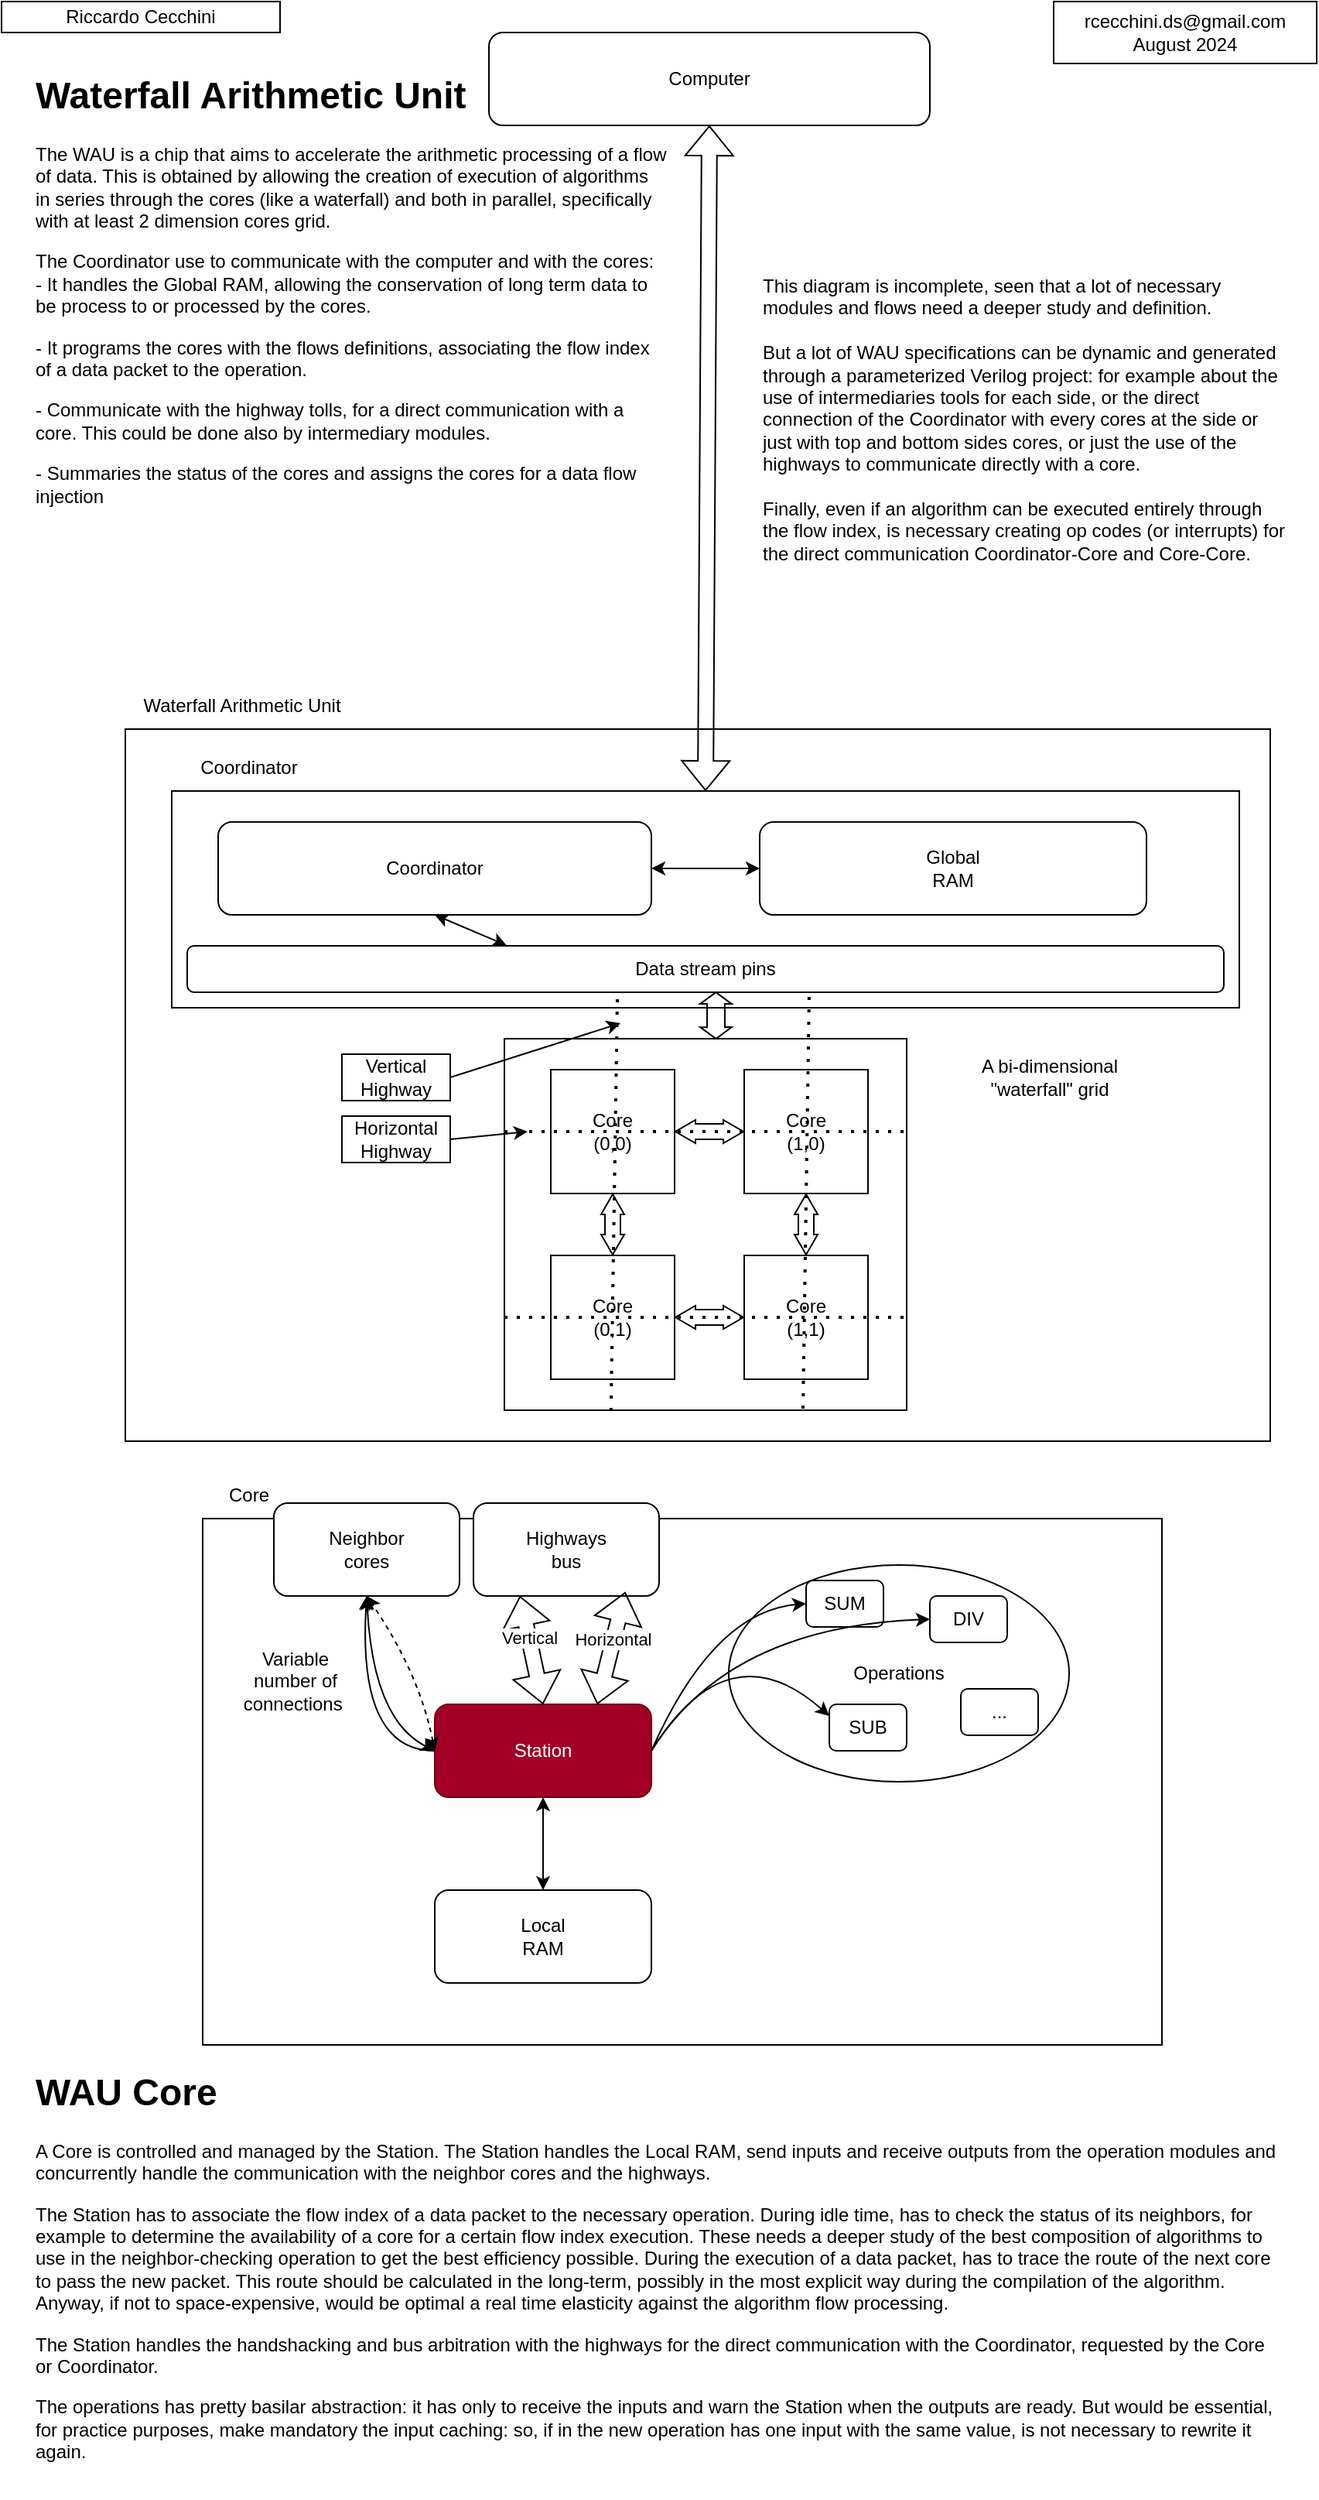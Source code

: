 <mxfile version="24.7.5">
  <diagram id="kgpKYQtTHZ0yAKxKKP6v" name="Page-1">
    <mxGraphModel dx="1061" dy="880" grid="1" gridSize="10" guides="1" tooltips="1" connect="1" arrows="1" fold="1" page="1" pageScale="1" pageWidth="850" pageHeight="1100" math="0" shadow="0">
      <root>
        <mxCell id="0" />
        <mxCell id="1" parent="0" />
        <mxCell id="smZs9LBDk2R17sqPMu-4-3" value="" style="rounded=0;whiteSpace=wrap;html=1;" vertex="1" parent="1">
          <mxGeometry x="80" y="470" width="740" height="460" as="geometry" />
        </mxCell>
        <mxCell id="smZs9LBDk2R17sqPMu-4-4" value="Waterfall Arithmetic Unit" style="text;html=1;align=center;verticalAlign=middle;resizable=0;points=[];autosize=1;strokeColor=none;fillColor=none;" vertex="1" parent="1">
          <mxGeometry x="80" y="440" width="150" height="30" as="geometry" />
        </mxCell>
        <mxCell id="smZs9LBDk2R17sqPMu-4-5" value="Computer" style="rounded=1;whiteSpace=wrap;html=1;" vertex="1" parent="1">
          <mxGeometry x="315" y="20" width="285" height="60" as="geometry" />
        </mxCell>
        <mxCell id="smZs9LBDk2R17sqPMu-4-6" value="" style="rounded=0;whiteSpace=wrap;html=1;" vertex="1" parent="1">
          <mxGeometry x="110" y="510" width="690" height="140" as="geometry" />
        </mxCell>
        <mxCell id="smZs9LBDk2R17sqPMu-4-7" value="Coordinator" style="text;html=1;align=center;verticalAlign=middle;whiteSpace=wrap;rounded=0;" vertex="1" parent="1">
          <mxGeometry x="110" y="480" width="100" height="30" as="geometry" />
        </mxCell>
        <mxCell id="smZs9LBDk2R17sqPMu-4-8" value="" style="shape=flexArrow;endArrow=classic;startArrow=classic;html=1;rounded=0;entryX=0.5;entryY=1;entryDx=0;entryDy=0;exitX=0.5;exitY=0;exitDx=0;exitDy=0;" edge="1" parent="1" source="smZs9LBDk2R17sqPMu-4-6" target="smZs9LBDk2R17sqPMu-4-5">
          <mxGeometry width="100" height="100" relative="1" as="geometry">
            <mxPoint x="380" y="630" as="sourcePoint" />
            <mxPoint x="480" y="530" as="targetPoint" />
          </mxGeometry>
        </mxCell>
        <mxCell id="smZs9LBDk2R17sqPMu-4-9" value="Global&lt;div&gt;RAM&lt;/div&gt;" style="rounded=1;whiteSpace=wrap;html=1;" vertex="1" parent="1">
          <mxGeometry x="490" y="530" width="250" height="60" as="geometry" />
        </mxCell>
        <mxCell id="smZs9LBDk2R17sqPMu-4-10" value="Data stream pins" style="rounded=1;whiteSpace=wrap;html=1;" vertex="1" parent="1">
          <mxGeometry x="120" y="610" width="670" height="30" as="geometry" />
        </mxCell>
        <mxCell id="smZs9LBDk2R17sqPMu-4-22" value="" style="group" vertex="1" connectable="0" parent="1">
          <mxGeometry x="325" y="670" width="260" height="240" as="geometry" />
        </mxCell>
        <mxCell id="smZs9LBDk2R17sqPMu-4-11" value="" style="rounded=0;whiteSpace=wrap;html=1;" vertex="1" parent="smZs9LBDk2R17sqPMu-4-22">
          <mxGeometry width="260" height="240" as="geometry" />
        </mxCell>
        <mxCell id="smZs9LBDk2R17sqPMu-4-12" value="Core&lt;div&gt;(0,0)&lt;/div&gt;" style="whiteSpace=wrap;html=1;aspect=fixed;" vertex="1" parent="smZs9LBDk2R17sqPMu-4-22">
          <mxGeometry x="30" y="20" width="80" height="80" as="geometry" />
        </mxCell>
        <mxCell id="smZs9LBDk2R17sqPMu-4-13" value="Core&lt;div&gt;(1,0)&lt;/div&gt;" style="whiteSpace=wrap;html=1;aspect=fixed;" vertex="1" parent="smZs9LBDk2R17sqPMu-4-22">
          <mxGeometry x="155" y="20" width="80" height="80" as="geometry" />
        </mxCell>
        <mxCell id="smZs9LBDk2R17sqPMu-4-14" value="Core&lt;div&gt;(0,1)&lt;/div&gt;" style="whiteSpace=wrap;html=1;aspect=fixed;" vertex="1" parent="smZs9LBDk2R17sqPMu-4-22">
          <mxGeometry x="30" y="140" width="80" height="80" as="geometry" />
        </mxCell>
        <mxCell id="smZs9LBDk2R17sqPMu-4-15" value="Core&lt;div&gt;(1,1)&lt;/div&gt;" style="whiteSpace=wrap;html=1;aspect=fixed;" vertex="1" parent="smZs9LBDk2R17sqPMu-4-22">
          <mxGeometry x="155" y="140" width="80" height="80" as="geometry" />
        </mxCell>
        <mxCell id="smZs9LBDk2R17sqPMu-4-16" value="" style="shape=flexArrow;endArrow=classic;startArrow=classic;html=1;rounded=0;entryX=0.5;entryY=0;entryDx=0;entryDy=0;startSize=4;endSize=4;startWidth=4;endWidth=4;" edge="1" parent="smZs9LBDk2R17sqPMu-4-22" source="smZs9LBDk2R17sqPMu-4-12" target="smZs9LBDk2R17sqPMu-4-14">
          <mxGeometry width="100" height="100" relative="1" as="geometry">
            <mxPoint x="110" y="-40" as="sourcePoint" />
            <mxPoint x="210" y="-140" as="targetPoint" />
          </mxGeometry>
        </mxCell>
        <mxCell id="smZs9LBDk2R17sqPMu-4-17" value="" style="shape=flexArrow;endArrow=classic;startArrow=classic;html=1;rounded=0;entryX=0.5;entryY=0;entryDx=0;entryDy=0;startSize=4;endSize=4;startWidth=4;endWidth=4;exitX=0.5;exitY=1;exitDx=0;exitDy=0;" edge="1" parent="smZs9LBDk2R17sqPMu-4-22" source="smZs9LBDk2R17sqPMu-4-13" target="smZs9LBDk2R17sqPMu-4-15">
          <mxGeometry width="100" height="100" relative="1" as="geometry">
            <mxPoint x="80" y="110" as="sourcePoint" />
            <mxPoint x="80" y="150" as="targetPoint" />
            <Array as="points" />
          </mxGeometry>
        </mxCell>
        <mxCell id="smZs9LBDk2R17sqPMu-4-18" value="" style="shape=flexArrow;endArrow=classic;startArrow=classic;html=1;rounded=0;entryX=1;entryY=0.5;entryDx=0;entryDy=0;startSize=4;endSize=4;startWidth=4;endWidth=4;exitX=0;exitY=0.5;exitDx=0;exitDy=0;" edge="1" parent="smZs9LBDk2R17sqPMu-4-22" source="smZs9LBDk2R17sqPMu-4-13" target="smZs9LBDk2R17sqPMu-4-12">
          <mxGeometry width="100" height="100" relative="1" as="geometry">
            <mxPoint x="80" y="110" as="sourcePoint" />
            <mxPoint x="80" y="150" as="targetPoint" />
          </mxGeometry>
        </mxCell>
        <mxCell id="smZs9LBDk2R17sqPMu-4-19" value="" style="shape=flexArrow;endArrow=classic;startArrow=classic;html=1;rounded=0;entryX=1;entryY=0.5;entryDx=0;entryDy=0;startSize=4;endSize=4;startWidth=4;endWidth=4;exitX=0;exitY=0.5;exitDx=0;exitDy=0;" edge="1" parent="smZs9LBDk2R17sqPMu-4-22" source="smZs9LBDk2R17sqPMu-4-15" target="smZs9LBDk2R17sqPMu-4-14">
          <mxGeometry width="100" height="100" relative="1" as="geometry">
            <mxPoint x="165" y="70" as="sourcePoint" />
            <mxPoint x="120" y="70" as="targetPoint" />
          </mxGeometry>
        </mxCell>
        <mxCell id="smZs9LBDk2R17sqPMu-4-25" value="" style="endArrow=none;dashed=1;html=1;dashPattern=1 3;strokeWidth=2;rounded=0;entryX=1;entryY=0.25;entryDx=0;entryDy=0;exitX=0;exitY=0.25;exitDx=0;exitDy=0;" edge="1" parent="smZs9LBDk2R17sqPMu-4-22" source="smZs9LBDk2R17sqPMu-4-11" target="smZs9LBDk2R17sqPMu-4-11">
          <mxGeometry width="50" height="50" relative="1" as="geometry">
            <mxPoint x="55" y="60" as="sourcePoint" />
            <mxPoint x="105" y="10" as="targetPoint" />
          </mxGeometry>
        </mxCell>
        <mxCell id="smZs9LBDk2R17sqPMu-4-26" value="" style="endArrow=none;dashed=1;html=1;dashPattern=1 3;strokeWidth=2;rounded=0;entryX=1;entryY=0.75;entryDx=0;entryDy=0;exitX=0;exitY=0.75;exitDx=0;exitDy=0;" edge="1" parent="smZs9LBDk2R17sqPMu-4-22" source="smZs9LBDk2R17sqPMu-4-11" target="smZs9LBDk2R17sqPMu-4-11">
          <mxGeometry width="50" height="50" relative="1" as="geometry">
            <mxPoint x="55" y="60" as="sourcePoint" />
            <mxPoint x="105" y="10" as="targetPoint" />
          </mxGeometry>
        </mxCell>
        <mxCell id="smZs9LBDk2R17sqPMu-4-23" value="" style="endArrow=none;dashed=1;html=1;dashPattern=1 3;strokeWidth=2;rounded=0;entryX=0.415;entryY=1.024;entryDx=0;entryDy=0;entryPerimeter=0;exitX=0.265;exitY=1.002;exitDx=0;exitDy=0;exitPerimeter=0;" edge="1" parent="1" source="smZs9LBDk2R17sqPMu-4-11" target="smZs9LBDk2R17sqPMu-4-10">
          <mxGeometry width="50" height="50" relative="1" as="geometry">
            <mxPoint x="380" y="730" as="sourcePoint" />
            <mxPoint x="430" y="680" as="targetPoint" />
          </mxGeometry>
        </mxCell>
        <mxCell id="smZs9LBDk2R17sqPMu-4-24" value="" style="endArrow=none;dashed=1;html=1;dashPattern=1 3;strokeWidth=2;rounded=0;entryX=0.415;entryY=1.024;entryDx=0;entryDy=0;entryPerimeter=0;exitX=0.265;exitY=1.002;exitDx=0;exitDy=0;exitPerimeter=0;" edge="1" parent="1">
          <mxGeometry width="50" height="50" relative="1" as="geometry">
            <mxPoint x="518" y="909" as="sourcePoint" />
            <mxPoint x="522" y="640" as="targetPoint" />
          </mxGeometry>
        </mxCell>
        <mxCell id="smZs9LBDk2R17sqPMu-4-27" value="" style="endArrow=classic;html=1;rounded=0;exitX=1;exitY=0.5;exitDx=0;exitDy=0;" edge="1" parent="1" source="smZs9LBDk2R17sqPMu-4-28">
          <mxGeometry width="50" height="50" relative="1" as="geometry">
            <mxPoint x="380" y="730" as="sourcePoint" />
            <mxPoint x="400" y="660" as="targetPoint" />
          </mxGeometry>
        </mxCell>
        <mxCell id="smZs9LBDk2R17sqPMu-4-28" value="Vertical&lt;div&gt;Highway&lt;/div&gt;" style="text;html=1;align=center;verticalAlign=middle;whiteSpace=wrap;rounded=0;strokeColor=default;" vertex="1" parent="1">
          <mxGeometry x="220" y="680" width="70" height="30" as="geometry" />
        </mxCell>
        <mxCell id="smZs9LBDk2R17sqPMu-4-29" value="Horizontal&lt;div&gt;Highway&lt;/div&gt;" style="text;html=1;align=center;verticalAlign=middle;whiteSpace=wrap;rounded=0;strokeColor=default;" vertex="1" parent="1">
          <mxGeometry x="220" y="720" width="70" height="30" as="geometry" />
        </mxCell>
        <mxCell id="smZs9LBDk2R17sqPMu-4-30" value="" style="endArrow=classic;html=1;rounded=0;exitX=1;exitY=0.5;exitDx=0;exitDy=0;" edge="1" parent="1" source="smZs9LBDk2R17sqPMu-4-29">
          <mxGeometry width="50" height="50" relative="1" as="geometry">
            <mxPoint x="300" y="705" as="sourcePoint" />
            <mxPoint x="340" y="730" as="targetPoint" />
          </mxGeometry>
        </mxCell>
        <mxCell id="smZs9LBDk2R17sqPMu-4-31" value="A bi-dimensional&lt;div&gt;&quot;waterfall&quot; grid&lt;/div&gt;" style="text;html=1;align=center;verticalAlign=middle;whiteSpace=wrap;rounded=0;" vertex="1" parent="1">
          <mxGeometry x="600" y="680" width="155" height="30" as="geometry" />
        </mxCell>
        <mxCell id="smZs9LBDk2R17sqPMu-4-32" value="" style="shape=flexArrow;endArrow=classic;startArrow=classic;html=1;rounded=0;startWidth=7.826;startSize=2.141;endWidth=7.826;endSize=2.141;exitX=0.526;exitY=0.002;exitDx=0;exitDy=0;exitPerimeter=0;width=11.481;entryX=0.51;entryY=0.985;entryDx=0;entryDy=0;entryPerimeter=0;" edge="1" parent="1" source="smZs9LBDk2R17sqPMu-4-11" target="smZs9LBDk2R17sqPMu-4-10">
          <mxGeometry width="100" height="100" relative="1" as="geometry">
            <mxPoint x="360" y="740" as="sourcePoint" />
            <mxPoint x="460" y="640" as="targetPoint" />
          </mxGeometry>
        </mxCell>
        <mxCell id="smZs9LBDk2R17sqPMu-4-33" value="" style="rounded=0;whiteSpace=wrap;html=1;" vertex="1" parent="1">
          <mxGeometry x="130" y="980" width="620" height="340" as="geometry" />
        </mxCell>
        <mxCell id="smZs9LBDk2R17sqPMu-4-34" value="Core" style="text;html=1;align=center;verticalAlign=middle;whiteSpace=wrap;rounded=0;" vertex="1" parent="1">
          <mxGeometry x="130" y="950" width="60" height="30" as="geometry" />
        </mxCell>
        <mxCell id="smZs9LBDk2R17sqPMu-4-35" value="Operations" style="ellipse;whiteSpace=wrap;html=1;" vertex="1" parent="1">
          <mxGeometry x="470" y="1010" width="220" height="140" as="geometry" />
        </mxCell>
        <mxCell id="smZs9LBDk2R17sqPMu-4-36" value="SUM" style="rounded=1;whiteSpace=wrap;html=1;" vertex="1" parent="1">
          <mxGeometry x="520" y="1020" width="50" height="30" as="geometry" />
        </mxCell>
        <mxCell id="smZs9LBDk2R17sqPMu-4-37" value="DIV" style="rounded=1;whiteSpace=wrap;html=1;" vertex="1" parent="1">
          <mxGeometry x="600" y="1030" width="50" height="30" as="geometry" />
        </mxCell>
        <mxCell id="smZs9LBDk2R17sqPMu-4-38" value="SUB" style="rounded=1;whiteSpace=wrap;html=1;" vertex="1" parent="1">
          <mxGeometry x="535" y="1100" width="50" height="30" as="geometry" />
        </mxCell>
        <mxCell id="smZs9LBDk2R17sqPMu-4-39" value="..." style="rounded=1;whiteSpace=wrap;html=1;" vertex="1" parent="1">
          <mxGeometry x="620" y="1090" width="50" height="30" as="geometry" />
        </mxCell>
        <mxCell id="smZs9LBDk2R17sqPMu-4-40" value="Station" style="rounded=1;whiteSpace=wrap;html=1;fillColor=#a20025;fontColor=#ffffff;strokeColor=#6F0000;" vertex="1" parent="1">
          <mxGeometry x="280" y="1100" width="140" height="60" as="geometry" />
        </mxCell>
        <mxCell id="smZs9LBDk2R17sqPMu-4-41" value="" style="curved=1;endArrow=classic;html=1;rounded=0;entryX=0;entryY=0.5;entryDx=0;entryDy=0;exitX=1;exitY=0.5;exitDx=0;exitDy=0;" edge="1" parent="1" source="smZs9LBDk2R17sqPMu-4-40" target="smZs9LBDk2R17sqPMu-4-36">
          <mxGeometry width="50" height="50" relative="1" as="geometry">
            <mxPoint x="290" y="970" as="sourcePoint" />
            <mxPoint x="340" y="920" as="targetPoint" />
            <Array as="points">
              <mxPoint x="460" y="1040" />
            </Array>
          </mxGeometry>
        </mxCell>
        <mxCell id="smZs9LBDk2R17sqPMu-4-43" value="" style="curved=1;endArrow=classic;html=1;rounded=0;entryX=0;entryY=0.25;entryDx=0;entryDy=0;exitX=1;exitY=0.5;exitDx=0;exitDy=0;" edge="1" parent="1" source="smZs9LBDk2R17sqPMu-4-40" target="smZs9LBDk2R17sqPMu-4-38">
          <mxGeometry width="50" height="50" relative="1" as="geometry">
            <mxPoint x="420" y="1105" as="sourcePoint" />
            <mxPoint x="530" y="1045" as="targetPoint" />
            <Array as="points">
              <mxPoint x="470" y="1050" />
            </Array>
          </mxGeometry>
        </mxCell>
        <mxCell id="smZs9LBDk2R17sqPMu-4-44" value="" style="curved=1;endArrow=classic;html=1;rounded=0;entryX=0;entryY=0.5;entryDx=0;entryDy=0;exitX=1;exitY=0.5;exitDx=0;exitDy=0;" edge="1" parent="1" source="smZs9LBDk2R17sqPMu-4-40" target="smZs9LBDk2R17sqPMu-4-37">
          <mxGeometry width="50" height="50" relative="1" as="geometry">
            <mxPoint x="420" y="1090" as="sourcePoint" />
            <mxPoint x="530" y="1045" as="targetPoint" />
            <Array as="points">
              <mxPoint x="470" y="1050" />
            </Array>
          </mxGeometry>
        </mxCell>
        <mxCell id="smZs9LBDk2R17sqPMu-4-45" value="Local&lt;div&gt;RAM&lt;/div&gt;" style="rounded=1;whiteSpace=wrap;html=1;" vertex="1" parent="1">
          <mxGeometry x="280" y="1220" width="140" height="60" as="geometry" />
        </mxCell>
        <mxCell id="smZs9LBDk2R17sqPMu-4-46" value="" style="endArrow=classic;startArrow=classic;html=1;rounded=0;entryX=0.5;entryY=1;entryDx=0;entryDy=0;exitX=0.5;exitY=0;exitDx=0;exitDy=0;" edge="1" parent="1" source="smZs9LBDk2R17sqPMu-4-45" target="smZs9LBDk2R17sqPMu-4-40">
          <mxGeometry width="50" height="50" relative="1" as="geometry">
            <mxPoint x="290" y="970" as="sourcePoint" />
            <mxPoint x="340" y="920" as="targetPoint" />
          </mxGeometry>
        </mxCell>
        <mxCell id="smZs9LBDk2R17sqPMu-4-47" value="Neighbor&lt;div&gt;cores&lt;/div&gt;" style="rounded=1;whiteSpace=wrap;html=1;" vertex="1" parent="1">
          <mxGeometry x="176" y="970" width="120" height="60" as="geometry" />
        </mxCell>
        <mxCell id="smZs9LBDk2R17sqPMu-4-50" value="" style="curved=1;endArrow=classic;html=1;rounded=0;entryX=0.5;entryY=1;entryDx=0;entryDy=0;exitX=0;exitY=0.5;exitDx=0;exitDy=0;startArrow=classic;startFill=1;" edge="1" parent="1" source="smZs9LBDk2R17sqPMu-4-40" target="smZs9LBDk2R17sqPMu-4-47">
          <mxGeometry width="50" height="50" relative="1" as="geometry">
            <mxPoint x="290" y="970" as="sourcePoint" />
            <mxPoint x="340" y="920" as="targetPoint" />
            <Array as="points">
              <mxPoint x="240" y="1110" />
            </Array>
          </mxGeometry>
        </mxCell>
        <mxCell id="smZs9LBDk2R17sqPMu-4-51" value="" style="curved=1;endArrow=classic;html=1;rounded=0;entryX=0.5;entryY=1;entryDx=0;entryDy=0;" edge="1" parent="1" target="smZs9LBDk2R17sqPMu-4-47">
          <mxGeometry width="50" height="50" relative="1" as="geometry">
            <mxPoint x="280" y="1130" as="sourcePoint" />
            <mxPoint x="230" y="1085" as="targetPoint" />
            <Array as="points">
              <mxPoint x="230" y="1130" />
            </Array>
          </mxGeometry>
        </mxCell>
        <mxCell id="smZs9LBDk2R17sqPMu-4-52" value="" style="curved=1;endArrow=classic;html=1;rounded=0;entryX=0.5;entryY=1;entryDx=0;entryDy=0;dashed=1;startArrow=classic;startFill=1;" edge="1" parent="1" target="smZs9LBDk2R17sqPMu-4-47">
          <mxGeometry width="50" height="50" relative="1" as="geometry">
            <mxPoint x="280" y="1130" as="sourcePoint" />
            <mxPoint x="230" y="1085" as="targetPoint" />
            <Array as="points">
              <mxPoint x="270" y="1080" />
            </Array>
          </mxGeometry>
        </mxCell>
        <mxCell id="smZs9LBDk2R17sqPMu-4-53" value="Highways&lt;div&gt;bus&lt;/div&gt;" style="rounded=1;whiteSpace=wrap;html=1;" vertex="1" parent="1">
          <mxGeometry x="305" y="970" width="120" height="60" as="geometry" />
        </mxCell>
        <mxCell id="smZs9LBDk2R17sqPMu-4-54" value="Variable number of connections&amp;nbsp;" style="text;html=1;align=center;verticalAlign=middle;whiteSpace=wrap;rounded=0;" vertex="1" parent="1">
          <mxGeometry x="160" y="1070" width="60" height="30" as="geometry" />
        </mxCell>
        <mxCell id="smZs9LBDk2R17sqPMu-4-55" value="" style="shape=flexArrow;endArrow=classic;startArrow=classic;html=1;rounded=0;entryX=0.25;entryY=1;entryDx=0;entryDy=0;exitX=0.5;exitY=0;exitDx=0;exitDy=0;" edge="1" parent="1" source="smZs9LBDk2R17sqPMu-4-40" target="smZs9LBDk2R17sqPMu-4-53">
          <mxGeometry width="100" height="100" relative="1" as="geometry">
            <mxPoint x="320" y="1140" as="sourcePoint" />
            <mxPoint x="420" y="1040" as="targetPoint" />
          </mxGeometry>
        </mxCell>
        <mxCell id="smZs9LBDk2R17sqPMu-4-60" value="Vertical" style="edgeLabel;html=1;align=center;verticalAlign=middle;resizable=0;points=[];" vertex="1" connectable="0" parent="smZs9LBDk2R17sqPMu-4-55">
          <mxGeometry x="0.246" relative="1" as="geometry">
            <mxPoint as="offset" />
          </mxGeometry>
        </mxCell>
        <mxCell id="smZs9LBDk2R17sqPMu-4-56" value="Coordinator" style="rounded=1;whiteSpace=wrap;html=1;" vertex="1" parent="1">
          <mxGeometry x="140" y="530" width="280" height="60" as="geometry" />
        </mxCell>
        <mxCell id="smZs9LBDk2R17sqPMu-4-57" value="" style="endArrow=classic;startArrow=classic;html=1;rounded=0;entryX=0;entryY=0.5;entryDx=0;entryDy=0;exitX=1;exitY=0.5;exitDx=0;exitDy=0;" edge="1" parent="1" source="smZs9LBDk2R17sqPMu-4-56" target="smZs9LBDk2R17sqPMu-4-9">
          <mxGeometry width="50" height="50" relative="1" as="geometry">
            <mxPoint x="380" y="600" as="sourcePoint" />
            <mxPoint x="430" y="550" as="targetPoint" />
          </mxGeometry>
        </mxCell>
        <mxCell id="smZs9LBDk2R17sqPMu-4-58" value="" style="endArrow=classic;startArrow=classic;html=1;rounded=0;entryX=0.5;entryY=1;entryDx=0;entryDy=0;exitX=0.308;exitY=-0.011;exitDx=0;exitDy=0;exitPerimeter=0;" edge="1" parent="1" source="smZs9LBDk2R17sqPMu-4-10" target="smZs9LBDk2R17sqPMu-4-56">
          <mxGeometry width="50" height="50" relative="1" as="geometry">
            <mxPoint x="230" y="610" as="sourcePoint" />
            <mxPoint x="280" y="560" as="targetPoint" />
          </mxGeometry>
        </mxCell>
        <mxCell id="smZs9LBDk2R17sqPMu-4-59" value="" style="shape=flexArrow;endArrow=classic;startArrow=classic;html=1;rounded=0;entryX=0.818;entryY=0.957;entryDx=0;entryDy=0;exitX=0.75;exitY=0;exitDx=0;exitDy=0;entryPerimeter=0;" edge="1" parent="1" source="smZs9LBDk2R17sqPMu-4-40" target="smZs9LBDk2R17sqPMu-4-53">
          <mxGeometry width="100" height="100" relative="1" as="geometry">
            <mxPoint x="360" y="1110" as="sourcePoint" />
            <mxPoint x="345" y="1040" as="targetPoint" />
          </mxGeometry>
        </mxCell>
        <mxCell id="smZs9LBDk2R17sqPMu-4-61" value="Horizontal" style="edgeLabel;html=1;align=center;verticalAlign=middle;resizable=0;points=[];" vertex="1" connectable="0" parent="smZs9LBDk2R17sqPMu-4-59">
          <mxGeometry x="0.163" y="1" relative="1" as="geometry">
            <mxPoint as="offset" />
          </mxGeometry>
        </mxCell>
        <mxCell id="smZs9LBDk2R17sqPMu-4-62" value="&lt;h1 style=&quot;margin-top: 0px;&quot;&gt;Waterfall Arithmetic Unit&lt;/h1&gt;&lt;p&gt;The WAU is a chip that aims to accelerate the arithmetic processing of a flow of data. This is obtained by allowing the creation of execution of algorithms in series through the cores (like a waterfall) and both in parallel, specifically with at least 2 dimension cores grid.&amp;nbsp;&lt;/p&gt;&lt;p&gt;The Coordinator use to communicate with the computer and with the cores:&amp;nbsp; - It handles the Global RAM, allowing the conservation of long term data to be process to or processed by the cores.&amp;nbsp;&lt;/p&gt;&lt;p&gt;- It programs the cores with the flows definitions, associating the flow index of a data packet to the operation.&amp;nbsp;&lt;/p&gt;&lt;p&gt;- Communicate with the highway tolls, for a direct communication with a core. This could be done also by intermediary modules.&lt;/p&gt;&lt;p&gt;- Summaries the status of the cores and assigns the cores for a data flow injection&lt;/p&gt;" style="text;html=1;whiteSpace=wrap;overflow=hidden;rounded=0;" vertex="1" parent="1">
          <mxGeometry x="20" y="40" width="410" height="390" as="geometry" />
        </mxCell>
        <mxCell id="smZs9LBDk2R17sqPMu-4-63" value="&lt;h1 style=&quot;margin-top: 0px;&quot;&gt;WAU Core&lt;/h1&gt;&lt;p&gt;A Core is controlled and managed by the Station. The Station handles the Local RAM, send inputs and receive outputs from the operation modules and concurrently handle the communication with the neighbor cores and the highways.&amp;nbsp;&lt;/p&gt;&lt;p&gt;The Station has to associate the flow index of a data packet to the necessary operation. During idle time, has to check the status of its neighbors, for example to determine the availability of a core for a certain flow index execution. These needs a deeper study of the best composition of algorithms to use in the neighbor-checking operation to get the best efficiency possible. During the execution of a data packet, has to trace the route of the next core to pass the new packet. This route should be calculated in the long-term, possibly in the most explicit way during the compilation of the algorithm. Anyway, if not to space-expensive, would be optimal a real time elasticity against the algorithm flow processing.&lt;/p&gt;&lt;p&gt;The Station handles the handshacking and&amp;nbsp;&lt;span style=&quot;background-color: initial;&quot;&gt;bus arbitration with the highways for the direct communication with the Coordinator, requested by the Core or Coordinator.&amp;nbsp;&lt;/span&gt;&lt;/p&gt;&lt;p&gt;The operations has pretty basilar abstraction: it has only to receive the inputs and warn the Station when the outputs are ready. But would be essential, for practice purposes, make mandatory the input caching: so, if in the new operation has one input with the same value, is not necessary to rewrite it again.&lt;/p&gt;" style="text;html=1;whiteSpace=wrap;overflow=hidden;rounded=0;" vertex="1" parent="1">
          <mxGeometry x="20" y="1330" width="810" height="280" as="geometry" />
        </mxCell>
        <mxCell id="smZs9LBDk2R17sqPMu-4-64" value="This diagram is incomplete, seen that a lot of necessary modules and flows need a deeper study and definition.&amp;nbsp;&lt;div&gt;&lt;br&gt;&lt;/div&gt;&lt;div&gt;But a lot of WAU specifications can be dynamic and generated through a parameterized Verilog project: for example about the use of intermediaries tools for each side, or the direct connection of the Coordinator with every cores at the side or just with top and bottom sides cores, or just the use of the highways to communicate directly with a core.&lt;/div&gt;&lt;div&gt;&lt;br&gt;&lt;/div&gt;&lt;div&gt;Finally, even if an algorithm can be executed entirely through the flow index, is necessary creating op codes (or interrupts) for the direct communication Coordinator-Core and Core-Core.&lt;/div&gt;" style="text;html=1;align=left;verticalAlign=middle;whiteSpace=wrap;rounded=0;" vertex="1" parent="1">
          <mxGeometry x="490" y="90" width="340" height="360" as="geometry" />
        </mxCell>
        <mxCell id="smZs9LBDk2R17sqPMu-4-65" value="Riccardo Cecchini" style="rounded=0;whiteSpace=wrap;html=1;" vertex="1" parent="1">
          <mxGeometry width="180" height="20" as="geometry" />
        </mxCell>
        <mxCell id="smZs9LBDk2R17sqPMu-4-66" value="rcecchini.ds@gmail.com&lt;div&gt;August 2024&lt;/div&gt;" style="rounded=0;whiteSpace=wrap;html=1;" vertex="1" parent="1">
          <mxGeometry x="680" width="170" height="40" as="geometry" />
        </mxCell>
      </root>
    </mxGraphModel>
  </diagram>
</mxfile>
